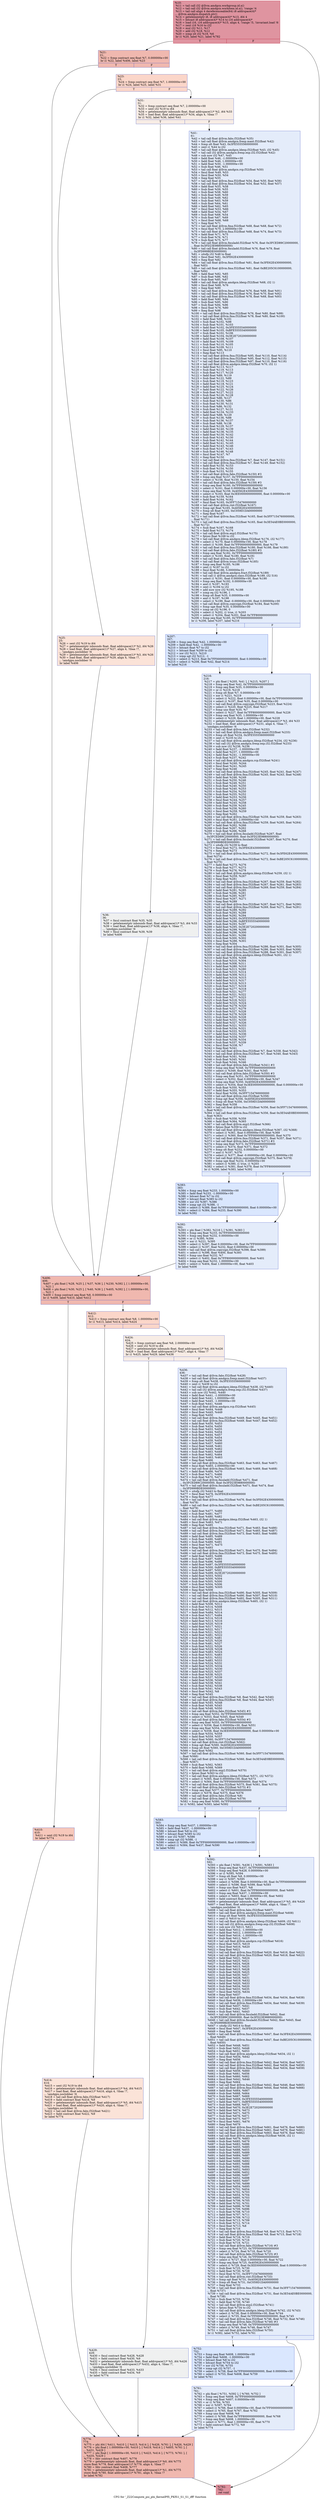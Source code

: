 digraph "CFG for '_Z22Compute_psi_phi_KernelPfS_PKfS1_S1_S1_ifff' function" {
	label="CFG for '_Z22Compute_psi_phi_KernelPfS_PKfS1_S1_S1_ifff' function";

	Node0x637c9f0 [shape=record,color="#b70d28ff", style=filled, fillcolor="#b70d2870",label="{%10:\l  %11 = tail call i32 @llvm.amdgcn.workgroup.id.x()\l  %12 = tail call i32 @llvm.amdgcn.workitem.id.x(), !range !4\l  %13 = tail call align 4 dereferenceable(64) i8 addrspace(4)*\l... @llvm.amdgcn.dispatch.ptr()\l  %14 = getelementptr i8, i8 addrspace(4)* %13, i64 4\l  %15 = bitcast i8 addrspace(4)* %14 to i16 addrspace(4)*\l  %16 = load i16, i16 addrspace(4)* %15, align 4, !range !5, !invariant.load !6\l  %17 = zext i16 %16 to i32\l  %18 = mul i32 %11, %17\l  %19 = add i32 %18, %12\l  %20 = icmp slt i32 %19, %6\l  br i1 %20, label %21, label %782\l|{<s0>T|<s1>F}}"];
	Node0x637c9f0:s0 -> Node0x637f4d0;
	Node0x637c9f0:s1 -> Node0x637f560;
	Node0x637f4d0 [shape=record,color="#3d50c3ff", style=filled, fillcolor="#dc5d4a70",label="{%21:\l21:                                               \l  %22 = fcmp contract oeq float %7, 0.000000e+00\l  br i1 %22, label %406, label %23\l|{<s0>T|<s1>F}}"];
	Node0x637f4d0:s0 -> Node0x6380140;
	Node0x637f4d0:s1 -> Node0x63801d0;
	Node0x63801d0 [shape=record,color="#3d50c3ff", style=filled, fillcolor="#f6a38570",label="{%23:\l23:                                               \l  %24 = fcmp contract oeq float %7, 1.000000e+00\l  br i1 %24, label %25, label %31\l|{<s0>T|<s1>F}}"];
	Node0x63801d0:s0 -> Node0x63803a0;
	Node0x63801d0:s1 -> Node0x6380430;
	Node0x63803a0 [shape=record,color="#3d50c3ff", style=filled, fillcolor="#f6bfa670",label="{%25:\l25:                                               \l  %26 = sext i32 %19 to i64\l  %27 = getelementptr inbounds float, float addrspace(1)* %2, i64 %26\l  %28 = load float, float addrspace(1)* %27, align 4, !tbaa !7,\l... !amdgpu.noclobber !6\l  %29 = getelementptr inbounds float, float addrspace(1)* %3, i64 %26\l  %30 = load float, float addrspace(1)* %29, align 4, !tbaa !7,\l... !amdgpu.noclobber !6\l  br label %406\l}"];
	Node0x63803a0 -> Node0x6380140;
	Node0x6380430 [shape=record,color="#3d50c3ff", style=filled, fillcolor="#ecd3c570",label="{%31:\l31:                                               \l  %32 = fcmp contract oeq float %7, 2.000000e+00\l  %33 = sext i32 %19 to i64\l  %34 = getelementptr inbounds float, float addrspace(1)* %2, i64 %33\l  %35 = load float, float addrspace(1)* %34, align 4, !tbaa !7\l  br i1 %32, label %36, label %41\l|{<s0>T|<s1>F}}"];
	Node0x6380430:s0 -> Node0x6381960;
	Node0x6380430:s1 -> Node0x63819f0;
	Node0x6381960 [shape=record,color="#3d50c3ff", style=filled, fillcolor="#dbdcde70",label="{%36:\l36:                                               \l  %37 = fmul contract float %35, %35\l  %38 = getelementptr inbounds float, float addrspace(1)* %3, i64 %33\l  %39 = load float, float addrspace(1)* %38, align 4, !tbaa !7,\l... !amdgpu.noclobber !6\l  %40 = fmul contract float %39, %39\l  br label %406\l}"];
	Node0x6381960 -> Node0x6380140;
	Node0x63819f0 [shape=record,color="#3d50c3ff", style=filled, fillcolor="#c1d4f470",label="{%41:\l41:                                               \l  %42 = tail call float @llvm.fabs.f32(float %35)\l  %43 = tail call float @llvm.amdgcn.frexp.mant.f32(float %42)\l  %44 = fcmp olt float %43, 0x3FE5555560000000\l  %45 = zext i1 %44 to i32\l  %46 = tail call float @llvm.amdgcn.ldexp.f32(float %43, i32 %45)\l  %47 = tail call i32 @llvm.amdgcn.frexp.exp.i32.f32(float %42)\l  %48 = sub nsw i32 %47, %45\l  %49 = fadd float %46, -1.000000e+00\l  %50 = fadd float %46, 1.000000e+00\l  %51 = fadd float %50, -1.000000e+00\l  %52 = fsub float %46, %51\l  %53 = tail call float @llvm.amdgcn.rcp.f32(float %50)\l  %54 = fmul float %49, %53\l  %55 = fmul float %50, %54\l  %56 = fneg float %55\l  %57 = tail call float @llvm.fma.f32(float %54, float %50, float %56)\l  %58 = tail call float @llvm.fma.f32(float %54, float %52, float %57)\l  %59 = fadd float %55, %58\l  %60 = fsub float %59, %55\l  %61 = fsub float %58, %60\l  %62 = fsub float %49, %59\l  %63 = fsub float %49, %62\l  %64 = fsub float %63, %59\l  %65 = fsub float %64, %61\l  %66 = fadd float %62, %65\l  %67 = fmul float %53, %66\l  %68 = fadd float %54, %67\l  %69 = fsub float %68, %54\l  %70 = fsub float %67, %69\l  %71 = fmul float %68, %68\l  %72 = fneg float %71\l  %73 = tail call float @llvm.fma.f32(float %68, float %68, float %72)\l  %74 = fmul float %70, 2.000000e+00\l  %75 = tail call float @llvm.fma.f32(float %68, float %74, float %73)\l  %76 = fadd float %71, %75\l  %77 = fsub float %76, %71\l  %78 = fsub float %75, %77\l  %79 = tail call float @llvm.fmuladd.f32(float %76, float 0x3FCED89C20000000,\l... float 0x3FD23E9880000000)\l  %80 = tail call float @llvm.fmuladd.f32(float %76, float %79, float\l... 0x3FD999BDE0000000)\l  %81 = sitofp i32 %48 to float\l  %82 = fmul float %81, 0x3FE62E4300000000\l  %83 = fneg float %82\l  %84 = tail call float @llvm.fma.f32(float %81, float 0x3FE62E4300000000,\l... float %83)\l  %85 = tail call float @llvm.fma.f32(float %81, float 0xBE205C6100000000,\l... float %84)\l  %86 = fadd float %82, %85\l  %87 = fsub float %86, %82\l  %88 = fsub float %85, %87\l  %89 = tail call float @llvm.amdgcn.ldexp.f32(float %68, i32 1)\l  %90 = fmul float %68, %76\l  %91 = fneg float %90\l  %92 = tail call float @llvm.fma.f32(float %76, float %68, float %91)\l  %93 = tail call float @llvm.fma.f32(float %76, float %70, float %92)\l  %94 = tail call float @llvm.fma.f32(float %78, float %68, float %93)\l  %95 = fadd float %90, %94\l  %96 = fsub float %95, %90\l  %97 = fsub float %94, %96\l  %98 = fmul float %76, %80\l  %99 = fneg float %98\l  %100 = tail call float @llvm.fma.f32(float %76, float %80, float %99)\l  %101 = tail call float @llvm.fma.f32(float %78, float %80, float %100)\l  %102 = fadd float %98, %101\l  %103 = fsub float %102, %98\l  %104 = fsub float %101, %103\l  %105 = fadd float %102, 0x3FE5555540000000\l  %106 = fadd float %105, 0xBFE5555540000000\l  %107 = fsub float %102, %106\l  %108 = fadd float %104, 0x3E2E720200000000\l  %109 = fadd float %108, %107\l  %110 = fadd float %105, %109\l  %111 = fsub float %110, %105\l  %112 = fsub float %109, %111\l  %113 = fmul float %95, %110\l  %114 = fneg float %113\l  %115 = tail call float @llvm.fma.f32(float %95, float %110, float %114)\l  %116 = tail call float @llvm.fma.f32(float %95, float %112, float %115)\l  %117 = tail call float @llvm.fma.f32(float %97, float %110, float %116)\l  %118 = tail call float @llvm.amdgcn.ldexp.f32(float %70, i32 1)\l  %119 = fadd float %113, %117\l  %120 = fsub float %119, %113\l  %121 = fsub float %117, %120\l  %122 = fadd float %89, %119\l  %123 = fsub float %122, %89\l  %124 = fsub float %119, %123\l  %125 = fadd float %118, %121\l  %126 = fadd float %125, %124\l  %127 = fadd float %122, %126\l  %128 = fsub float %127, %122\l  %129 = fsub float %126, %128\l  %130 = fadd float %86, %127\l  %131 = fsub float %130, %86\l  %132 = fsub float %130, %131\l  %133 = fsub float %86, %132\l  %134 = fsub float %127, %131\l  %135 = fadd float %134, %133\l  %136 = fadd float %88, %129\l  %137 = fsub float %136, %88\l  %138 = fsub float %136, %137\l  %139 = fsub float %88, %138\l  %140 = fsub float %129, %137\l  %141 = fadd float %140, %139\l  %142 = fadd float %136, %135\l  %143 = fadd float %130, %142\l  %144 = fsub float %143, %130\l  %145 = fsub float %142, %144\l  %146 = fadd float %141, %145\l  %147 = fadd float %143, %146\l  %148 = fsub float %147, %143\l  %149 = fsub float %146, %148\l  %150 = fmul float %147, %7\l  %151 = fneg float %150\l  %152 = tail call float @llvm.fma.f32(float %7, float %147, float %151)\l  %153 = tail call float @llvm.fma.f32(float %7, float %149, float %152)\l  %154 = fadd float %150, %153\l  %155 = fsub float %154, %150\l  %156 = fsub float %153, %155\l  %157 = tail call float @llvm.fabs.f32(float %150) #3\l  %158 = fcmp oeq float %157, 0x7FF0000000000000\l  %159 = select i1 %158, float %150, float %154\l  %160 = tail call float @llvm.fabs.f32(float %159) #3\l  %161 = fcmp oeq float %160, 0x7FF0000000000000\l  %162 = select i1 %161, float 0.000000e+00, float %156\l  %163 = fcmp oeq float %159, 0x40562E4300000000\l  %164 = select i1 %163, float 0x3EE0000000000000, float 0.000000e+00\l  %165 = fsub float %159, %164\l  %166 = fadd float %164, %162\l  %167 = fmul float %165, 0x3FF7154760000000\l  %168 = tail call float @llvm.rint.f32(float %167)\l  %169 = fcmp ogt float %165, 0x40562E4300000000\l  %170 = fcmp olt float %165, 0xC059D1DA00000000\l  %171 = fneg float %167\l  %172 = tail call float @llvm.fma.f32(float %165, float 0x3FF7154760000000,\l... float %171)\l  %173 = tail call float @llvm.fma.f32(float %165, float 0x3E54AE0BE0000000,\l... float %172)\l  %174 = fsub float %167, %168\l  %175 = fadd float %173, %174\l  %176 = tail call float @llvm.exp2.f32(float %175)\l  %177 = fptosi float %168 to i32\l  %178 = tail call float @llvm.amdgcn.ldexp.f32(float %176, i32 %177)\l  %179 = select i1 %170, float 0.000000e+00, float %178\l  %180 = select i1 %169, float 0x7FF0000000000000, float %179\l  %181 = tail call float @llvm.fma.f32(float %180, float %166, float %180)\l  %182 = tail call float @llvm.fabs.f32(float %180) #3\l  %183 = fcmp oeq float %182, 0x7FF0000000000000\l  %184 = select i1 %183, float %180, float %181\l  %185 = tail call float @llvm.fabs.f32(float %7)\l  %186 = tail call float @llvm.trunc.f32(float %185)\l  %187 = fcmp oeq float %185, %186\l  %188 = zext i1 %187 to i32\l  %189 = fmul float %186, 5.000000e-01\l  %190 = tail call float @llvm.amdgcn.fract.f32(float %189)\l  %191 = tail call i1 @llvm.amdgcn.class.f32(float %189, i32 516)\l  %192 = select i1 %191, float 0.000000e+00, float %190\l  %193 = fcmp oeq float %192, 0.000000e+00\l  %194 = and i1 %187, %193\l  %195 = zext i1 %194 to i32\l  %196 = add nuw nsw i32 %195, %188\l  %197 = icmp eq i32 %196, 1\l  %198 = fcmp olt float %35, 0.000000e+00\l  %199 = and i1 %197, %198\l  %200 = select i1 %199, float -0.000000e+00, float 0.000000e+00\l  %201 = tail call float @llvm.copysign.f32(float %184, float %200)\l  %202 = fcmp uge float %35, 0.000000e+00\l  %203 = icmp ne i32 %196, 0\l  %204 = select i1 %202, i1 true, i1 %203\l  %205 = select i1 %204, float %201, float 0x7FF8000000000000\l  %206 = fcmp oeq float %185, 0x7FF0000000000000\l  br i1 %206, label %207, label %216\l|{<s0>T|<s1>F}}"];
	Node0x63819f0:s0 -> Node0x638aa70;
	Node0x63819f0:s1 -> Node0x638ab00;
	Node0x638aa70 [shape=record,color="#3d50c3ff", style=filled, fillcolor="#abc8fd70",label="{%207:\l207:                                              \l  %208 = fcmp oeq float %42, 1.000000e+00\l  %209 = fadd float %42, -1.000000e+00\l  %210 = bitcast float %7 to i32\l  %211 = bitcast float %209 to i32\l  %212 = xor i32 %211, %210\l  %213 = icmp sgt i32 %212, -1\l  %214 = select i1 %213, float 0x7FF0000000000000, float 0.000000e+00\l  %215 = select i1 %208, float %42, float %214\l  br label %216\l}"];
	Node0x638aa70 -> Node0x638ab00;
	Node0x638ab00 [shape=record,color="#3d50c3ff", style=filled, fillcolor="#c1d4f470",label="{%216:\l216:                                              \l  %217 = phi float [ %205, %41 ], [ %215, %207 ]\l  %218 = fcmp oeq float %42, 0x7FF0000000000000\l  %219 = fcmp oeq float %35, 0.000000e+00\l  %220 = or i1 %219, %218\l  %221 = fcmp olt float %7, 0.000000e+00\l  %222 = xor i1 %221, %219\l  %223 = select i1 %222, float 0.000000e+00, float 0x7FF0000000000000\l  %224 = select i1 %197, float %35, float 0.000000e+00\l  %225 = tail call float @llvm.copysign.f32(float %223, float %224)\l  %226 = select i1 %220, float %225, float %217\l  %227 = fcmp uno float %35, %7\l  %228 = select i1 %227, float 0x7FF8000000000000, float %226\l  %229 = fcmp oeq float %35, 1.000000e+00\l  %230 = select i1 %229, float 1.000000e+00, float %228\l  %231 = getelementptr inbounds float, float addrspace(1)* %3, i64 %33\l  %232 = load float, float addrspace(1)* %231, align 4, !tbaa !7,\l... !amdgpu.noclobber !6\l  %233 = tail call float @llvm.fabs.f32(float %232)\l  %234 = tail call float @llvm.amdgcn.frexp.mant.f32(float %233)\l  %235 = fcmp olt float %234, 0x3FE5555560000000\l  %236 = zext i1 %235 to i32\l  %237 = tail call float @llvm.amdgcn.ldexp.f32(float %234, i32 %236)\l  %238 = tail call i32 @llvm.amdgcn.frexp.exp.i32.f32(float %233)\l  %239 = sub nsw i32 %238, %236\l  %240 = fadd float %237, -1.000000e+00\l  %241 = fadd float %237, 1.000000e+00\l  %242 = fadd float %241, -1.000000e+00\l  %243 = fsub float %237, %242\l  %244 = tail call float @llvm.amdgcn.rcp.f32(float %241)\l  %245 = fmul float %240, %244\l  %246 = fmul float %241, %245\l  %247 = fneg float %246\l  %248 = tail call float @llvm.fma.f32(float %245, float %241, float %247)\l  %249 = tail call float @llvm.fma.f32(float %245, float %243, float %248)\l  %250 = fadd float %246, %249\l  %251 = fsub float %250, %246\l  %252 = fsub float %249, %251\l  %253 = fsub float %240, %250\l  %254 = fsub float %240, %253\l  %255 = fsub float %254, %250\l  %256 = fsub float %255, %252\l  %257 = fadd float %253, %256\l  %258 = fmul float %244, %257\l  %259 = fadd float %245, %258\l  %260 = fsub float %259, %245\l  %261 = fsub float %258, %260\l  %262 = fmul float %259, %259\l  %263 = fneg float %262\l  %264 = tail call float @llvm.fma.f32(float %259, float %259, float %263)\l  %265 = fmul float %261, 2.000000e+00\l  %266 = tail call float @llvm.fma.f32(float %259, float %265, float %264)\l  %267 = fadd float %262, %266\l  %268 = fsub float %267, %262\l  %269 = fsub float %266, %268\l  %270 = tail call float @llvm.fmuladd.f32(float %267, float\l... 0x3FCED89C20000000, float 0x3FD23E9880000000)\l  %271 = tail call float @llvm.fmuladd.f32(float %267, float %270, float\l... 0x3FD999BDE0000000)\l  %272 = sitofp i32 %239 to float\l  %273 = fmul float %272, 0x3FE62E4300000000\l  %274 = fneg float %273\l  %275 = tail call float @llvm.fma.f32(float %272, float 0x3FE62E4300000000,\l... float %274)\l  %276 = tail call float @llvm.fma.f32(float %272, float 0xBE205C6100000000,\l... float %275)\l  %277 = fadd float %273, %276\l  %278 = fsub float %277, %273\l  %279 = fsub float %276, %278\l  %280 = tail call float @llvm.amdgcn.ldexp.f32(float %259, i32 1)\l  %281 = fmul float %259, %267\l  %282 = fneg float %281\l  %283 = tail call float @llvm.fma.f32(float %267, float %259, float %282)\l  %284 = tail call float @llvm.fma.f32(float %267, float %261, float %283)\l  %285 = tail call float @llvm.fma.f32(float %269, float %259, float %284)\l  %286 = fadd float %281, %285\l  %287 = fsub float %286, %281\l  %288 = fsub float %285, %287\l  %289 = fmul float %267, %271\l  %290 = fneg float %289\l  %291 = tail call float @llvm.fma.f32(float %267, float %271, float %290)\l  %292 = tail call float @llvm.fma.f32(float %269, float %271, float %291)\l  %293 = fadd float %289, %292\l  %294 = fsub float %293, %289\l  %295 = fsub float %292, %294\l  %296 = fadd float %293, 0x3FE5555540000000\l  %297 = fadd float %296, 0xBFE5555540000000\l  %298 = fsub float %293, %297\l  %299 = fadd float %295, 0x3E2E720200000000\l  %300 = fadd float %299, %298\l  %301 = fadd float %296, %300\l  %302 = fsub float %301, %296\l  %303 = fsub float %300, %302\l  %304 = fmul float %286, %301\l  %305 = fneg float %304\l  %306 = tail call float @llvm.fma.f32(float %286, float %301, float %305)\l  %307 = tail call float @llvm.fma.f32(float %286, float %303, float %306)\l  %308 = tail call float @llvm.fma.f32(float %288, float %301, float %307)\l  %309 = tail call float @llvm.amdgcn.ldexp.f32(float %261, i32 1)\l  %310 = fadd float %304, %308\l  %311 = fsub float %310, %304\l  %312 = fsub float %308, %311\l  %313 = fadd float %280, %310\l  %314 = fsub float %313, %280\l  %315 = fsub float %310, %314\l  %316 = fadd float %309, %312\l  %317 = fadd float %316, %315\l  %318 = fadd float %313, %317\l  %319 = fsub float %318, %313\l  %320 = fsub float %317, %319\l  %321 = fadd float %277, %318\l  %322 = fsub float %321, %277\l  %323 = fsub float %321, %322\l  %324 = fsub float %277, %323\l  %325 = fsub float %318, %322\l  %326 = fadd float %325, %324\l  %327 = fadd float %279, %320\l  %328 = fsub float %327, %279\l  %329 = fsub float %327, %328\l  %330 = fsub float %279, %329\l  %331 = fsub float %320, %328\l  %332 = fadd float %331, %330\l  %333 = fadd float %327, %326\l  %334 = fadd float %321, %333\l  %335 = fsub float %334, %321\l  %336 = fsub float %333, %335\l  %337 = fadd float %332, %336\l  %338 = fadd float %334, %337\l  %339 = fsub float %338, %334\l  %340 = fsub float %337, %339\l  %341 = fmul float %338, %7\l  %342 = fneg float %341\l  %343 = tail call float @llvm.fma.f32(float %7, float %338, float %342)\l  %344 = tail call float @llvm.fma.f32(float %7, float %340, float %343)\l  %345 = fadd float %341, %344\l  %346 = fsub float %345, %341\l  %347 = fsub float %344, %346\l  %348 = tail call float @llvm.fabs.f32(float %341) #3\l  %349 = fcmp oeq float %348, 0x7FF0000000000000\l  %350 = select i1 %349, float %341, float %345\l  %351 = tail call float @llvm.fabs.f32(float %350) #3\l  %352 = fcmp oeq float %351, 0x7FF0000000000000\l  %353 = select i1 %352, float 0.000000e+00, float %347\l  %354 = fcmp oeq float %350, 0x40562E4300000000\l  %355 = select i1 %354, float 0x3EE0000000000000, float 0.000000e+00\l  %356 = fsub float %350, %355\l  %357 = fadd float %355, %353\l  %358 = fmul float %356, 0x3FF7154760000000\l  %359 = tail call float @llvm.rint.f32(float %358)\l  %360 = fcmp ogt float %356, 0x40562E4300000000\l  %361 = fcmp olt float %356, 0xC059D1DA00000000\l  %362 = fneg float %358\l  %363 = tail call float @llvm.fma.f32(float %356, float 0x3FF7154760000000,\l... float %362)\l  %364 = tail call float @llvm.fma.f32(float %356, float 0x3E54AE0BE0000000,\l... float %363)\l  %365 = fsub float %358, %359\l  %366 = fadd float %364, %365\l  %367 = tail call float @llvm.exp2.f32(float %366)\l  %368 = fptosi float %359 to i32\l  %369 = tail call float @llvm.amdgcn.ldexp.f32(float %367, i32 %368)\l  %370 = select i1 %361, float 0.000000e+00, float %369\l  %371 = select i1 %360, float 0x7FF0000000000000, float %370\l  %372 = tail call float @llvm.fma.f32(float %371, float %357, float %371)\l  %373 = tail call float @llvm.fabs.f32(float %371) #3\l  %374 = fcmp oeq float %373, 0x7FF0000000000000\l  %375 = select i1 %374, float %371, float %372\l  %376 = fcmp olt float %232, 0.000000e+00\l  %377 = and i1 %197, %376\l  %378 = select i1 %377, float -0.000000e+00, float 0.000000e+00\l  %379 = tail call float @llvm.copysign.f32(float %375, float %378)\l  %380 = fcmp uge float %232, 0.000000e+00\l  %381 = select i1 %380, i1 true, i1 %203\l  %382 = select i1 %381, float %379, float 0x7FF8000000000000\l  br i1 %206, label %383, label %392\l|{<s0>T|<s1>F}}"];
	Node0x638ab00:s0 -> Node0x6392bc0;
	Node0x638ab00:s1 -> Node0x6392c10;
	Node0x6392bc0 [shape=record,color="#3d50c3ff", style=filled, fillcolor="#abc8fd70",label="{%383:\l383:                                              \l  %384 = fcmp oeq float %233, 1.000000e+00\l  %385 = fadd float %233, -1.000000e+00\l  %386 = bitcast float %7 to i32\l  %387 = bitcast float %385 to i32\l  %388 = xor i32 %387, %386\l  %389 = icmp sgt i32 %388, -1\l  %390 = select i1 %389, float 0x7FF0000000000000, float 0.000000e+00\l  %391 = select i1 %384, float %233, float %390\l  br label %392\l}"];
	Node0x6392bc0 -> Node0x6392c10;
	Node0x6392c10 [shape=record,color="#3d50c3ff", style=filled, fillcolor="#c1d4f470",label="{%392:\l392:                                              \l  %393 = phi float [ %382, %216 ], [ %391, %383 ]\l  %394 = fcmp oeq float %233, 0x7FF0000000000000\l  %395 = fcmp oeq float %232, 0.000000e+00\l  %396 = or i1 %395, %394\l  %397 = xor i1 %221, %395\l  %398 = select i1 %397, float 0.000000e+00, float 0x7FF0000000000000\l  %399 = select i1 %197, float %232, float 0.000000e+00\l  %400 = tail call float @llvm.copysign.f32(float %398, float %399)\l  %401 = select i1 %396, float %400, float %393\l  %402 = fcmp uno float %232, %7\l  %403 = select i1 %402, float 0x7FF8000000000000, float %401\l  %404 = fcmp oeq float %232, 1.000000e+00\l  %405 = select i1 %404, float 1.000000e+00, float %403\l  br label %406\l}"];
	Node0x6392c10 -> Node0x6380140;
	Node0x6380140 [shape=record,color="#3d50c3ff", style=filled, fillcolor="#dc5d4a70",label="{%406:\l406:                                              \l  %407 = phi float [ %28, %25 ], [ %37, %36 ], [ %230, %392 ], [ 1.000000e+00,\l... %21 ]\l  %408 = phi float [ %30, %25 ], [ %40, %36 ], [ %405, %392 ], [ 1.000000e+00,\l... %21 ]\l  %409 = fcmp contract oeq float %8, 0.000000e+00\l  br i1 %409, label %410, label %412\l|{<s0>T|<s1>F}}"];
	Node0x6380140:s0 -> Node0x6393dd0;
	Node0x6380140:s1 -> Node0x6393e20;
	Node0x6393dd0 [shape=record,color="#3d50c3ff", style=filled, fillcolor="#ed836670",label="{%410:\l410:                                              \l  %411 = sext i32 %19 to i64\l  br label %774\l}"];
	Node0x6393dd0 -> Node0x6393f90;
	Node0x6393e20 [shape=record,color="#3d50c3ff", style=filled, fillcolor="#f6a38570",label="{%412:\l412:                                              \l  %413 = fcmp contract oeq float %8, 1.000000e+00\l  br i1 %413, label %414, label %424\l|{<s0>T|<s1>F}}"];
	Node0x6393e20:s0 -> Node0x63940e0;
	Node0x6393e20:s1 -> Node0x6394130;
	Node0x63940e0 [shape=record,color="#3d50c3ff", style=filled, fillcolor="#f6bfa670",label="{%414:\l414:                                              \l  %415 = sext i32 %19 to i64\l  %416 = getelementptr inbounds float, float addrspace(1)* %4, i64 %415\l  %417 = load float, float addrspace(1)* %416, align 4, !tbaa !7,\l... !amdgpu.noclobber !6\l  %418 = tail call float @llvm.fabs.f32(float %417)\l  %419 = fadd contract float %418, %9\l  %420 = getelementptr inbounds float, float addrspace(1)* %5, i64 %415\l  %421 = load float, float addrspace(1)* %420, align 4, !tbaa !7,\l... !amdgpu.noclobber !6\l  %422 = tail call float @llvm.fabs.f32(float %421)\l  %423 = fadd contract float %422, %9\l  br label %774\l}"];
	Node0x63940e0 -> Node0x6393f90;
	Node0x6394130 [shape=record,color="#3d50c3ff", style=filled, fillcolor="#ecd3c570",label="{%424:\l424:                                              \l  %425 = fcmp contract oeq float %8, 2.000000e+00\l  %426 = sext i32 %19 to i64\l  %427 = getelementptr inbounds float, float addrspace(1)* %4, i64 %426\l  %428 = load float, float addrspace(1)* %427, align 4, !tbaa !7\l  br i1 %425, label %429, label %436\l|{<s0>T|<s1>F}}"];
	Node0x6394130:s0 -> Node0x6394a80;
	Node0x6394130:s1 -> Node0x6394ad0;
	Node0x6394a80 [shape=record,color="#3d50c3ff", style=filled, fillcolor="#dbdcde70",label="{%429:\l429:                                              \l  %430 = fmul contract float %428, %428\l  %431 = fadd contract float %430, %9\l  %432 = getelementptr inbounds float, float addrspace(1)* %5, i64 %426\l  %433 = load float, float addrspace(1)* %432, align 4, !tbaa !7,\l... !amdgpu.noclobber !6\l  %434 = fmul contract float %433, %433\l  %435 = fadd contract float %434, %9\l  br label %774\l}"];
	Node0x6394a80 -> Node0x6393f90;
	Node0x6394ad0 [shape=record,color="#3d50c3ff", style=filled, fillcolor="#c1d4f470",label="{%436:\l436:                                              \l  %437 = tail call float @llvm.fabs.f32(float %428)\l  %438 = tail call float @llvm.amdgcn.frexp.mant.f32(float %437)\l  %439 = fcmp olt float %438, 0x3FE5555560000000\l  %440 = zext i1 %439 to i32\l  %441 = tail call float @llvm.amdgcn.ldexp.f32(float %438, i32 %440)\l  %442 = tail call i32 @llvm.amdgcn.frexp.exp.i32.f32(float %437)\l  %443 = sub nsw i32 %442, %440\l  %444 = fadd float %441, -1.000000e+00\l  %445 = fadd float %441, 1.000000e+00\l  %446 = fadd float %445, -1.000000e+00\l  %447 = fsub float %441, %446\l  %448 = tail call float @llvm.amdgcn.rcp.f32(float %445)\l  %449 = fmul float %444, %448\l  %450 = fmul float %445, %449\l  %451 = fneg float %450\l  %452 = tail call float @llvm.fma.f32(float %449, float %445, float %451)\l  %453 = tail call float @llvm.fma.f32(float %449, float %447, float %452)\l  %454 = fadd float %450, %453\l  %455 = fsub float %454, %450\l  %456 = fsub float %453, %455\l  %457 = fsub float %444, %454\l  %458 = fsub float %444, %457\l  %459 = fsub float %458, %454\l  %460 = fsub float %459, %456\l  %461 = fadd float %457, %460\l  %462 = fmul float %448, %461\l  %463 = fadd float %449, %462\l  %464 = fsub float %463, %449\l  %465 = fsub float %462, %464\l  %466 = fmul float %463, %463\l  %467 = fneg float %466\l  %468 = tail call float @llvm.fma.f32(float %463, float %463, float %467)\l  %469 = fmul float %465, 2.000000e+00\l  %470 = tail call float @llvm.fma.f32(float %463, float %469, float %468)\l  %471 = fadd float %466, %470\l  %472 = fsub float %471, %466\l  %473 = fsub float %470, %472\l  %474 = tail call float @llvm.fmuladd.f32(float %471, float\l... 0x3FCED89C20000000, float 0x3FD23E9880000000)\l  %475 = tail call float @llvm.fmuladd.f32(float %471, float %474, float\l... 0x3FD999BDE0000000)\l  %476 = sitofp i32 %443 to float\l  %477 = fmul float %476, 0x3FE62E4300000000\l  %478 = fneg float %477\l  %479 = tail call float @llvm.fma.f32(float %476, float 0x3FE62E4300000000,\l... float %478)\l  %480 = tail call float @llvm.fma.f32(float %476, float 0xBE205C6100000000,\l... float %479)\l  %481 = fadd float %477, %480\l  %482 = fsub float %481, %477\l  %483 = fsub float %480, %482\l  %484 = tail call float @llvm.amdgcn.ldexp.f32(float %463, i32 1)\l  %485 = fmul float %463, %471\l  %486 = fneg float %485\l  %487 = tail call float @llvm.fma.f32(float %471, float %463, float %486)\l  %488 = tail call float @llvm.fma.f32(float %471, float %465, float %487)\l  %489 = tail call float @llvm.fma.f32(float %473, float %463, float %488)\l  %490 = fadd float %485, %489\l  %491 = fsub float %490, %485\l  %492 = fsub float %489, %491\l  %493 = fmul float %471, %475\l  %494 = fneg float %493\l  %495 = tail call float @llvm.fma.f32(float %471, float %475, float %494)\l  %496 = tail call float @llvm.fma.f32(float %473, float %475, float %495)\l  %497 = fadd float %493, %496\l  %498 = fsub float %497, %493\l  %499 = fsub float %496, %498\l  %500 = fadd float %497, 0x3FE5555540000000\l  %501 = fadd float %500, 0xBFE5555540000000\l  %502 = fsub float %497, %501\l  %503 = fadd float %499, 0x3E2E720200000000\l  %504 = fadd float %503, %502\l  %505 = fadd float %500, %504\l  %506 = fsub float %505, %500\l  %507 = fsub float %504, %506\l  %508 = fmul float %490, %505\l  %509 = fneg float %508\l  %510 = tail call float @llvm.fma.f32(float %490, float %505, float %509)\l  %511 = tail call float @llvm.fma.f32(float %490, float %507, float %510)\l  %512 = tail call float @llvm.fma.f32(float %492, float %505, float %511)\l  %513 = tail call float @llvm.amdgcn.ldexp.f32(float %465, i32 1)\l  %514 = fadd float %508, %512\l  %515 = fsub float %514, %508\l  %516 = fsub float %512, %515\l  %517 = fadd float %484, %514\l  %518 = fsub float %517, %484\l  %519 = fsub float %514, %518\l  %520 = fadd float %513, %516\l  %521 = fadd float %520, %519\l  %522 = fadd float %517, %521\l  %523 = fsub float %522, %517\l  %524 = fsub float %521, %523\l  %525 = fadd float %481, %522\l  %526 = fsub float %525, %481\l  %527 = fsub float %525, %526\l  %528 = fsub float %481, %527\l  %529 = fsub float %522, %526\l  %530 = fadd float %529, %528\l  %531 = fadd float %483, %524\l  %532 = fsub float %531, %483\l  %533 = fsub float %531, %532\l  %534 = fsub float %483, %533\l  %535 = fsub float %524, %532\l  %536 = fadd float %535, %534\l  %537 = fadd float %531, %530\l  %538 = fadd float %525, %537\l  %539 = fsub float %538, %525\l  %540 = fsub float %537, %539\l  %541 = fadd float %536, %540\l  %542 = fadd float %538, %541\l  %543 = fsub float %542, %538\l  %544 = fsub float %541, %543\l  %545 = fmul float %542, %8\l  %546 = fneg float %545\l  %547 = tail call float @llvm.fma.f32(float %8, float %542, float %546)\l  %548 = tail call float @llvm.fma.f32(float %8, float %544, float %547)\l  %549 = fadd float %545, %548\l  %550 = fsub float %549, %545\l  %551 = fsub float %548, %550\l  %552 = tail call float @llvm.fabs.f32(float %545) #3\l  %553 = fcmp oeq float %552, 0x7FF0000000000000\l  %554 = select i1 %553, float %545, float %549\l  %555 = tail call float @llvm.fabs.f32(float %554) #3\l  %556 = fcmp oeq float %555, 0x7FF0000000000000\l  %557 = select i1 %556, float 0.000000e+00, float %551\l  %558 = fcmp oeq float %554, 0x40562E4300000000\l  %559 = select i1 %558, float 0x3EE0000000000000, float 0.000000e+00\l  %560 = fsub float %554, %559\l  %561 = fadd float %559, %557\l  %562 = fmul float %560, 0x3FF7154760000000\l  %563 = tail call float @llvm.rint.f32(float %562)\l  %564 = fcmp ogt float %560, 0x40562E4300000000\l  %565 = fcmp olt float %560, 0xC059D1DA00000000\l  %566 = fneg float %562\l  %567 = tail call float @llvm.fma.f32(float %560, float 0x3FF7154760000000,\l... float %566)\l  %568 = tail call float @llvm.fma.f32(float %560, float 0x3E54AE0BE0000000,\l... float %567)\l  %569 = fsub float %562, %563\l  %570 = fadd float %568, %569\l  %571 = tail call float @llvm.exp2.f32(float %570)\l  %572 = fptosi float %563 to i32\l  %573 = tail call float @llvm.amdgcn.ldexp.f32(float %571, i32 %572)\l  %574 = select i1 %565, float 0.000000e+00, float %573\l  %575 = select i1 %564, float 0x7FF0000000000000, float %574\l  %576 = tail call float @llvm.fma.f32(float %575, float %561, float %575)\l  %577 = tail call float @llvm.fabs.f32(float %575) #3\l  %578 = fcmp oeq float %577, 0x7FF0000000000000\l  %579 = select i1 %578, float %575, float %576\l  %580 = tail call float @llvm.fabs.f32(float %8)\l  %581 = tail call float @llvm.fabs.f32(float %579)\l  %582 = fcmp oeq float %580, 0x7FF0000000000000\l  br i1 %582, label %583, label %592\l|{<s0>T|<s1>F}}"];
	Node0x6394ad0:s0 -> Node0x639c4e0;
	Node0x6394ad0:s1 -> Node0x639c530;
	Node0x639c4e0 [shape=record,color="#3d50c3ff", style=filled, fillcolor="#abc8fd70",label="{%583:\l583:                                              \l  %584 = fcmp oeq float %437, 1.000000e+00\l  %585 = fadd float %437, -1.000000e+00\l  %586 = bitcast float %8 to i32\l  %587 = bitcast float %585 to i32\l  %588 = xor i32 %587, %586\l  %589 = icmp sgt i32 %588, -1\l  %590 = select i1 %589, float 0x7FF0000000000000, float 0.000000e+00\l  %591 = select i1 %584, float %437, float %590\l  br label %592\l}"];
	Node0x639c4e0 -> Node0x639c530;
	Node0x639c530 [shape=record,color="#3d50c3ff", style=filled, fillcolor="#c1d4f470",label="{%592:\l592:                                              \l  %593 = phi float [ %581, %436 ], [ %591, %583 ]\l  %594 = fcmp oeq float %437, 0x7FF0000000000000\l  %595 = fcmp oeq float %428, 0.000000e+00\l  %596 = or i1 %595, %594\l  %597 = fcmp olt float %8, 0.000000e+00\l  %598 = xor i1 %597, %595\l  %599 = select i1 %598, float 0.000000e+00, float 0x7FF0000000000000\l  %600 = select i1 %596, float %599, float %593\l  %601 = fcmp uno float %437, %8\l  %602 = select i1 %601, float 0x7FF8000000000000, float %600\l  %603 = fcmp oeq float %437, 1.000000e+00\l  %604 = select i1 %603, float 1.000000e+00, float %602\l  %605 = fadd contract float %604, %9\l  %606 = getelementptr inbounds float, float addrspace(1)* %5, i64 %426\l  %607 = load float, float addrspace(1)* %606, align 4, !tbaa !7,\l... !amdgpu.noclobber !6\l  %608 = tail call float @llvm.fabs.f32(float %607)\l  %609 = tail call float @llvm.amdgcn.frexp.mant.f32(float %608)\l  %610 = fcmp olt float %609, 0x3FE5555560000000\l  %611 = zext i1 %610 to i32\l  %612 = tail call float @llvm.amdgcn.ldexp.f32(float %609, i32 %611)\l  %613 = tail call i32 @llvm.amdgcn.frexp.exp.i32.f32(float %608)\l  %614 = sub nsw i32 %613, %611\l  %615 = fadd float %612, -1.000000e+00\l  %616 = fadd float %612, 1.000000e+00\l  %617 = fadd float %616, -1.000000e+00\l  %618 = fsub float %612, %617\l  %619 = tail call float @llvm.amdgcn.rcp.f32(float %616)\l  %620 = fmul float %615, %619\l  %621 = fmul float %616, %620\l  %622 = fneg float %621\l  %623 = tail call float @llvm.fma.f32(float %620, float %616, float %622)\l  %624 = tail call float @llvm.fma.f32(float %620, float %618, float %623)\l  %625 = fadd float %621, %624\l  %626 = fsub float %625, %621\l  %627 = fsub float %624, %626\l  %628 = fsub float %615, %625\l  %629 = fsub float %615, %628\l  %630 = fsub float %629, %625\l  %631 = fsub float %630, %627\l  %632 = fadd float %628, %631\l  %633 = fmul float %619, %632\l  %634 = fadd float %620, %633\l  %635 = fsub float %634, %620\l  %636 = fsub float %633, %635\l  %637 = fmul float %634, %634\l  %638 = fneg float %637\l  %639 = tail call float @llvm.fma.f32(float %634, float %634, float %638)\l  %640 = fmul float %636, 2.000000e+00\l  %641 = tail call float @llvm.fma.f32(float %634, float %640, float %639)\l  %642 = fadd float %637, %641\l  %643 = fsub float %642, %637\l  %644 = fsub float %641, %643\l  %645 = tail call float @llvm.fmuladd.f32(float %642, float\l... 0x3FCED89C20000000, float 0x3FD23E9880000000)\l  %646 = tail call float @llvm.fmuladd.f32(float %642, float %645, float\l... 0x3FD999BDE0000000)\l  %647 = sitofp i32 %614 to float\l  %648 = fmul float %647, 0x3FE62E4300000000\l  %649 = fneg float %648\l  %650 = tail call float @llvm.fma.f32(float %647, float 0x3FE62E4300000000,\l... float %649)\l  %651 = tail call float @llvm.fma.f32(float %647, float 0xBE205C6100000000,\l... float %650)\l  %652 = fadd float %648, %651\l  %653 = fsub float %652, %648\l  %654 = fsub float %651, %653\l  %655 = tail call float @llvm.amdgcn.ldexp.f32(float %634, i32 1)\l  %656 = fmul float %634, %642\l  %657 = fneg float %656\l  %658 = tail call float @llvm.fma.f32(float %642, float %634, float %657)\l  %659 = tail call float @llvm.fma.f32(float %642, float %636, float %658)\l  %660 = tail call float @llvm.fma.f32(float %644, float %634, float %659)\l  %661 = fadd float %656, %660\l  %662 = fsub float %661, %656\l  %663 = fsub float %660, %662\l  %664 = fmul float %642, %646\l  %665 = fneg float %664\l  %666 = tail call float @llvm.fma.f32(float %642, float %646, float %665)\l  %667 = tail call float @llvm.fma.f32(float %644, float %646, float %666)\l  %668 = fadd float %664, %667\l  %669 = fsub float %668, %664\l  %670 = fsub float %667, %669\l  %671 = fadd float %668, 0x3FE5555540000000\l  %672 = fadd float %671, 0xBFE5555540000000\l  %673 = fsub float %668, %672\l  %674 = fadd float %670, 0x3E2E720200000000\l  %675 = fadd float %674, %673\l  %676 = fadd float %671, %675\l  %677 = fsub float %676, %671\l  %678 = fsub float %675, %677\l  %679 = fmul float %661, %676\l  %680 = fneg float %679\l  %681 = tail call float @llvm.fma.f32(float %661, float %676, float %680)\l  %682 = tail call float @llvm.fma.f32(float %661, float %678, float %681)\l  %683 = tail call float @llvm.fma.f32(float %663, float %676, float %682)\l  %684 = tail call float @llvm.amdgcn.ldexp.f32(float %636, i32 1)\l  %685 = fadd float %679, %683\l  %686 = fsub float %685, %679\l  %687 = fsub float %683, %686\l  %688 = fadd float %655, %685\l  %689 = fsub float %688, %655\l  %690 = fsub float %685, %689\l  %691 = fadd float %684, %687\l  %692 = fadd float %691, %690\l  %693 = fadd float %688, %692\l  %694 = fsub float %693, %688\l  %695 = fsub float %692, %694\l  %696 = fadd float %652, %693\l  %697 = fsub float %696, %652\l  %698 = fsub float %696, %697\l  %699 = fsub float %652, %698\l  %700 = fsub float %693, %697\l  %701 = fadd float %700, %699\l  %702 = fadd float %654, %695\l  %703 = fsub float %702, %654\l  %704 = fsub float %702, %703\l  %705 = fsub float %654, %704\l  %706 = fsub float %695, %703\l  %707 = fadd float %706, %705\l  %708 = fadd float %702, %701\l  %709 = fadd float %696, %708\l  %710 = fsub float %709, %696\l  %711 = fsub float %708, %710\l  %712 = fadd float %707, %711\l  %713 = fadd float %709, %712\l  %714 = fsub float %713, %709\l  %715 = fsub float %712, %714\l  %716 = fmul float %713, %8\l  %717 = fneg float %716\l  %718 = tail call float @llvm.fma.f32(float %8, float %713, float %717)\l  %719 = tail call float @llvm.fma.f32(float %8, float %715, float %718)\l  %720 = fadd float %716, %719\l  %721 = fsub float %720, %716\l  %722 = fsub float %719, %721\l  %723 = tail call float @llvm.fabs.f32(float %716) #3\l  %724 = fcmp oeq float %723, 0x7FF0000000000000\l  %725 = select i1 %724, float %716, float %720\l  %726 = tail call float @llvm.fabs.f32(float %725) #3\l  %727 = fcmp oeq float %726, 0x7FF0000000000000\l  %728 = select i1 %727, float 0.000000e+00, float %722\l  %729 = fcmp oeq float %725, 0x40562E4300000000\l  %730 = select i1 %729, float 0x3EE0000000000000, float 0.000000e+00\l  %731 = fsub float %725, %730\l  %732 = fadd float %730, %728\l  %733 = fmul float %731, 0x3FF7154760000000\l  %734 = tail call float @llvm.rint.f32(float %733)\l  %735 = fcmp ogt float %731, 0x40562E4300000000\l  %736 = fcmp olt float %731, 0xC059D1DA00000000\l  %737 = fneg float %733\l  %738 = tail call float @llvm.fma.f32(float %731, float 0x3FF7154760000000,\l... float %737)\l  %739 = tail call float @llvm.fma.f32(float %731, float 0x3E54AE0BE0000000,\l... float %738)\l  %740 = fsub float %733, %734\l  %741 = fadd float %739, %740\l  %742 = tail call float @llvm.exp2.f32(float %741)\l  %743 = fptosi float %734 to i32\l  %744 = tail call float @llvm.amdgcn.ldexp.f32(float %742, i32 %743)\l  %745 = select i1 %736, float 0.000000e+00, float %744\l  %746 = select i1 %735, float 0x7FF0000000000000, float %745\l  %747 = tail call float @llvm.fma.f32(float %746, float %732, float %746)\l  %748 = tail call float @llvm.fabs.f32(float %746) #3\l  %749 = fcmp oeq float %748, 0x7FF0000000000000\l  %750 = select i1 %749, float %746, float %747\l  %751 = tail call float @llvm.fabs.f32(float %750)\l  br i1 %582, label %752, label %761\l|{<s0>T|<s1>F}}"];
	Node0x639c530:s0 -> Node0x63a3800;
	Node0x639c530:s1 -> Node0x63a3850;
	Node0x63a3800 [shape=record,color="#3d50c3ff", style=filled, fillcolor="#abc8fd70",label="{%752:\l752:                                              \l  %753 = fcmp oeq float %608, 1.000000e+00\l  %754 = fadd float %608, -1.000000e+00\l  %755 = bitcast float %8 to i32\l  %756 = bitcast float %754 to i32\l  %757 = xor i32 %756, %755\l  %758 = icmp sgt i32 %757, -1\l  %759 = select i1 %758, float 0x7FF0000000000000, float 0.000000e+00\l  %760 = select i1 %753, float %608, float %759\l  br label %761\l}"];
	Node0x63a3800 -> Node0x63a3850;
	Node0x63a3850 [shape=record,color="#3d50c3ff", style=filled, fillcolor="#c1d4f470",label="{%761:\l761:                                              \l  %762 = phi float [ %751, %592 ], [ %760, %752 ]\l  %763 = fcmp oeq float %608, 0x7FF0000000000000\l  %764 = fcmp oeq float %607, 0.000000e+00\l  %765 = or i1 %764, %763\l  %766 = xor i1 %597, %764\l  %767 = select i1 %766, float 0.000000e+00, float 0x7FF0000000000000\l  %768 = select i1 %765, float %767, float %762\l  %769 = fcmp uno float %608, %8\l  %770 = select i1 %769, float 0x7FF8000000000000, float %768\l  %771 = fcmp oeq float %608, 1.000000e+00\l  %772 = select i1 %771, float 1.000000e+00, float %770\l  %773 = fadd contract float %772, %9\l  br label %774\l}"];
	Node0x63a3850 -> Node0x6393f90;
	Node0x6393f90 [shape=record,color="#3d50c3ff", style=filled, fillcolor="#dc5d4a70",label="{%774:\l774:                                              \l  %775 = phi i64 [ %411, %410 ], [ %415, %414 ], [ %426, %761 ], [ %426, %429 ]\l  %776 = phi float [ 1.000000e+00, %410 ], [ %419, %414 ], [ %605, %761 ], [\l... %431, %429 ]\l  %777 = phi float [ 1.000000e+00, %410 ], [ %423, %414 ], [ %773, %761 ], [\l... %435, %429 ]\l  %778 = fdiv contract float %407, %776\l  %779 = getelementptr inbounds float, float addrspace(1)* %0, i64 %775\l  store float %778, float addrspace(1)* %779, align 4, !tbaa !7\l  %780 = fdiv contract float %408, %777\l  %781 = getelementptr inbounds float, float addrspace(1)* %1, i64 %775\l  store float %780, float addrspace(1)* %781, align 4, !tbaa !7\l  br label %782\l}"];
	Node0x6393f90 -> Node0x637f560;
	Node0x637f560 [shape=record,color="#b70d28ff", style=filled, fillcolor="#b70d2870",label="{%782:\l782:                                              \l  ret void\l}"];
}
